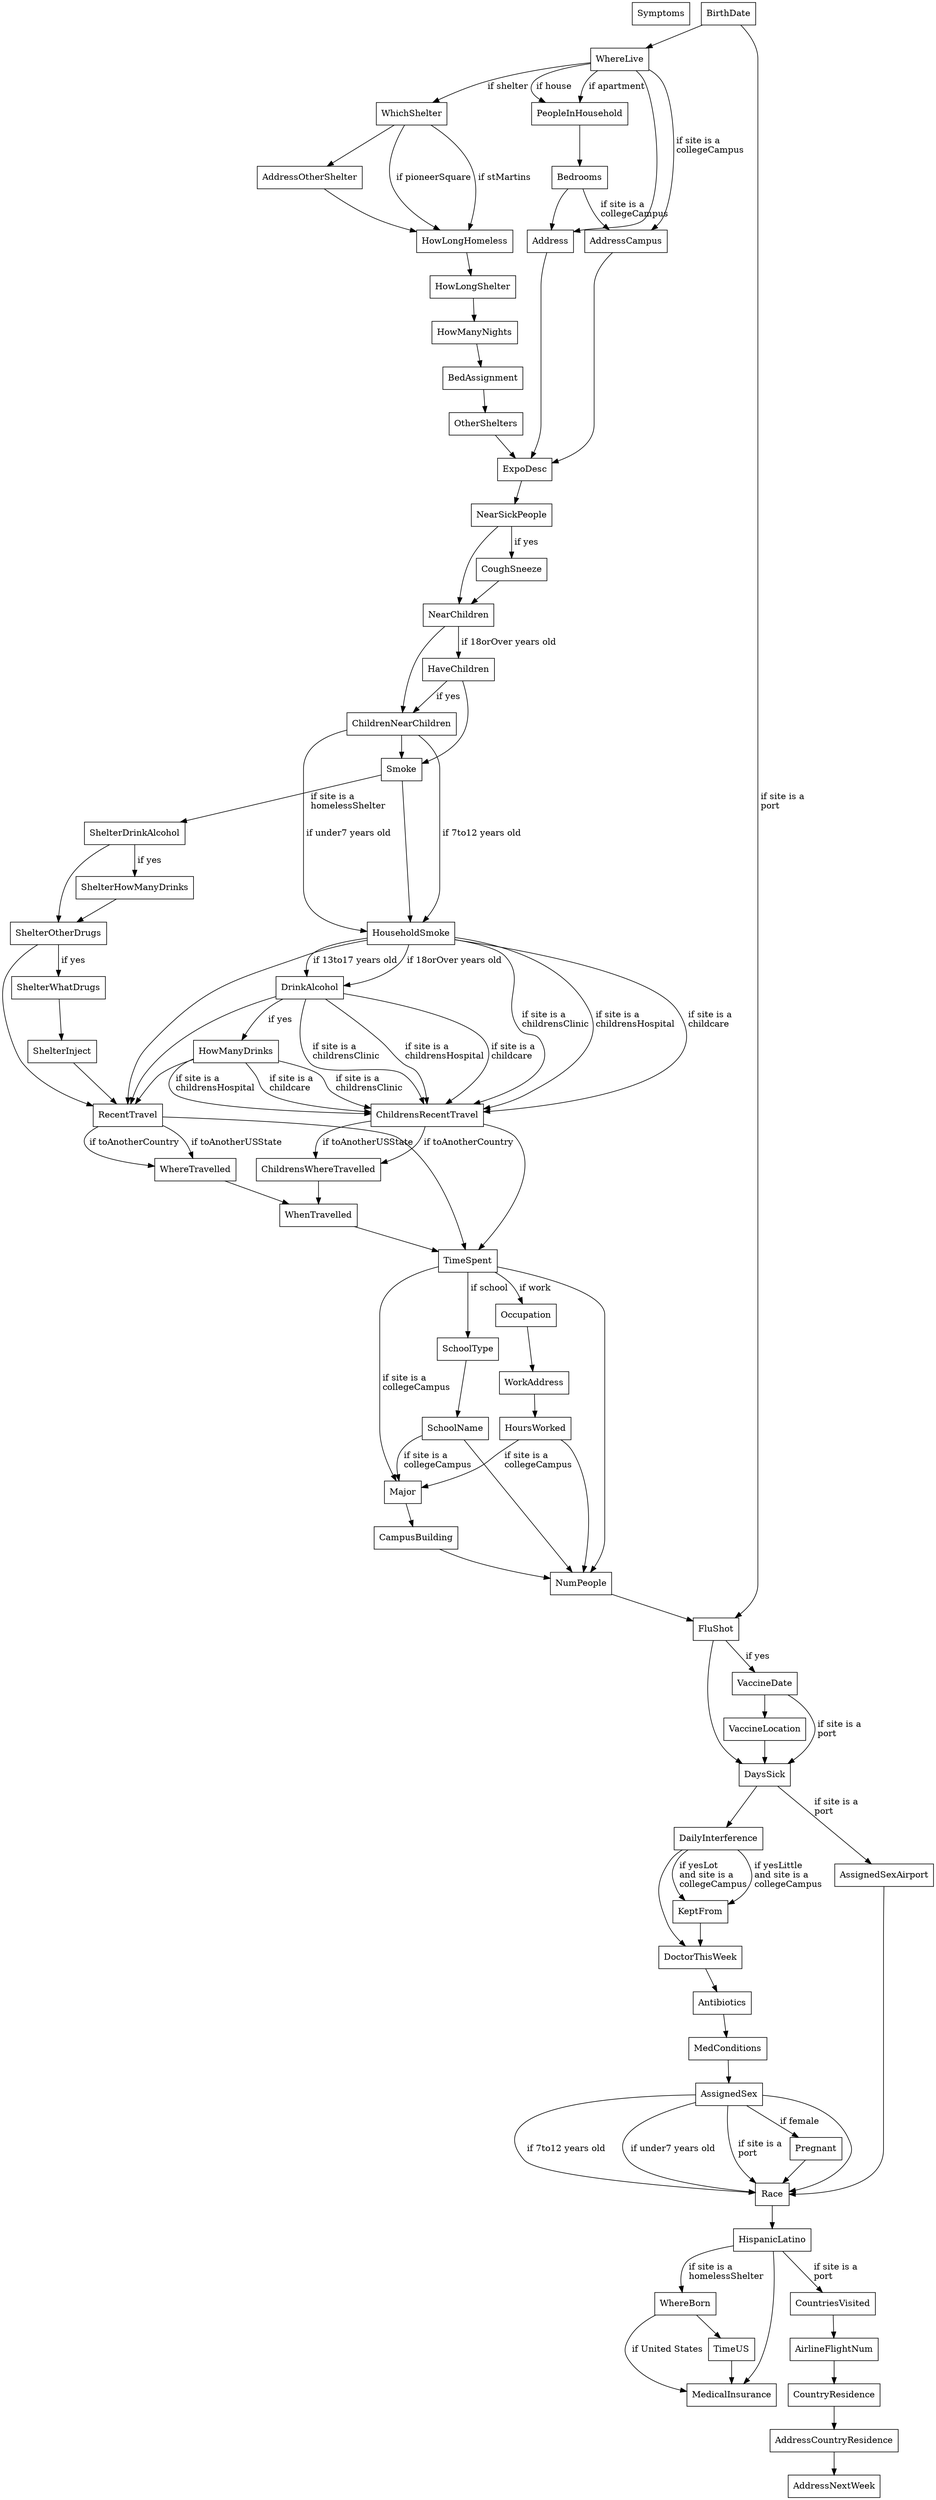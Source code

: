 digraph {
  node [shape=box];

  Symptoms;

  BirthDate;
  BirthDate -> WhereLive;
  BirthDate -> FluShot [label=" if site is a \l port\l"];

  WhereLive;
  WhereLive -> Address;
  WhereLive -> PeopleInHousehold [label=" if house\l"];
  WhereLive -> PeopleInHousehold [label=" if apartment\l"];
  WhereLive -> WhichShelter [label=" if shelter\l"];
  WhereLive -> AddressCampus [label=" if site is a \l collegeCampus\l"];

  PeopleInHousehold;
  PeopleInHousehold -> Bedrooms;

  Bedrooms;
  Bedrooms -> Address;
  Bedrooms -> AddressCampus [label=" if site is a \l collegeCampus\l"];

  WhichShelter;
  WhichShelter -> AddressOtherShelter;
  WhichShelter -> HowLongHomeless [label=" if pioneerSquare\l"];
  WhichShelter -> HowLongHomeless [label=" if stMartins\l"];

  AddressOtherShelter;
  AddressOtherShelter -> HowLongHomeless;

  HowLongHomeless;
  HowLongHomeless -> HowLongShelter;

  HowLongShelter;
  HowLongShelter -> HowManyNights;

  HowManyNights;
  HowManyNights -> BedAssignment;

  BedAssignment;
  BedAssignment -> OtherShelters;

  OtherShelters;
  OtherShelters -> ExpoDesc;

  Address;
  Address -> ExpoDesc;

  AddressCampus;
  AddressCampus -> ExpoDesc;

  ExpoDesc;
  ExpoDesc -> NearSickPeople;

  NearSickPeople;
  NearSickPeople -> NearChildren;
  NearSickPeople -> CoughSneeze [label=" if yes\l"];

  CoughSneeze;
  CoughSneeze -> NearChildren;

  NearChildren;
  NearChildren -> ChildrenNearChildren;
  NearChildren -> HaveChildren [label=" if 18orOver years old\l"];

  HaveChildren;
  HaveChildren -> Smoke;
  HaveChildren -> ChildrenNearChildren [label=" if yes\l"];

  ChildrenNearChildren;
  ChildrenNearChildren -> Smoke;
  ChildrenNearChildren -> HouseholdSmoke [label=" if 7to12 years old\l"];
  ChildrenNearChildren -> HouseholdSmoke [label=" if under7 years old\l"];

  Smoke;
  Smoke -> HouseholdSmoke;
  Smoke -> ShelterDrinkAlcohol [label=" if site is a \l homelessShelter\l"];

  HouseholdSmoke;
  HouseholdSmoke -> RecentTravel;
  HouseholdSmoke -> DrinkAlcohol [label=" if 13to17 years old\l"];
  HouseholdSmoke -> DrinkAlcohol [label=" if 18orOver years old\l"];
  HouseholdSmoke -> ChildrensRecentTravel [label=" if site is a \l childrensClinic\l"];
  HouseholdSmoke -> ChildrensRecentTravel [label=" if site is a \l childrensHospital\l"];
  HouseholdSmoke -> ChildrensRecentTravel [label=" if site is a \l childcare\l"];

  ShelterDrinkAlcohol;
  ShelterDrinkAlcohol -> ShelterOtherDrugs;
  ShelterDrinkAlcohol -> ShelterHowManyDrinks [label=" if yes\l"];

  ShelterHowManyDrinks;
  ShelterHowManyDrinks -> ShelterOtherDrugs;

  ShelterOtherDrugs;
  ShelterOtherDrugs -> RecentTravel;
  ShelterOtherDrugs -> ShelterWhatDrugs [label=" if yes\l"];

  ShelterWhatDrugs;
  ShelterWhatDrugs -> ShelterInject;

  ShelterInject;
  ShelterInject -> RecentTravel;

  DrinkAlcohol;
  DrinkAlcohol -> RecentTravel;
  DrinkAlcohol -> HowManyDrinks [label=" if yes\l"];
  DrinkAlcohol -> ChildrensRecentTravel [label=" if site is a \l childrensClinic\l"];
  DrinkAlcohol -> ChildrensRecentTravel [label=" if site is a \l childrensHospital\l"];
  DrinkAlcohol -> ChildrensRecentTravel [label=" if site is a \l childcare\l"];

  HowManyDrinks;
  HowManyDrinks -> RecentTravel;
  HowManyDrinks -> ChildrensRecentTravel [label=" if site is a \l childrensClinic\l"];
  HowManyDrinks -> ChildrensRecentTravel [label=" if site is a \l childrensHospital\l"];
  HowManyDrinks -> ChildrensRecentTravel [label=" if site is a \l childcare\l"];

  RecentTravel;
  RecentTravel -> TimeSpent;
  RecentTravel -> WhereTravelled [label=" if toAnotherUSState\l"];
  RecentTravel -> WhereTravelled [label=" if toAnotherCountry\l"];

  WhereTravelled;
  WhereTravelled -> WhenTravelled;

  WhenTravelled;
  WhenTravelled -> TimeSpent;

  ChildrensRecentTravel;
  ChildrensRecentTravel -> TimeSpent;
  ChildrensRecentTravel -> ChildrensWhereTravelled [label=" if toAnotherUSState\l"];
  ChildrensRecentTravel -> ChildrensWhereTravelled [label=" if toAnotherCountry\l"];

  ChildrensWhereTravelled;
  ChildrensWhereTravelled -> WhenTravelled;

  TimeSpent;
  TimeSpent -> NumPeople;
  TimeSpent -> Occupation [label=" if work\l"];
  TimeSpent -> SchoolType [label=" if school\l"];
  TimeSpent -> Major [label=" if site is a \l collegeCampus\l"];

  Occupation;
  Occupation -> WorkAddress;

  WorkAddress;
  WorkAddress -> HoursWorked;

  HoursWorked;
  HoursWorked -> NumPeople;
  HoursWorked -> Major [label=" if site is a \l collegeCampus\l"];

  SchoolType;
  SchoolType -> SchoolName;

  SchoolName;
  SchoolName -> NumPeople;
  SchoolName -> Major [label=" if site is a \l collegeCampus\l"];

  Major;
  Major -> CampusBuilding;

  CampusBuilding;
  CampusBuilding -> NumPeople;

  NumPeople;
  NumPeople -> FluShot;

  FluShot;
  FluShot -> DaysSick;
  FluShot -> VaccineDate [label=" if yes\l"];

  VaccineDate;
  VaccineDate -> VaccineLocation;
  VaccineDate -> DaysSick [label=" if site is a \l port\l"];

  VaccineLocation;
  VaccineLocation -> DaysSick;

  DaysSick;
  DaysSick -> DailyInterference;
  DaysSick -> AssignedSexAirport [label=" if site is a \l port\l"];

  DailyInterference;
  DailyInterference -> DoctorThisWeek;
  DailyInterference -> KeptFrom [label=" if yesLot \l and site is a \l collegeCampus\l"];
  DailyInterference -> KeptFrom [label=" if yesLittle \l and site is a \l collegeCampus\l"];

  KeptFrom;
  KeptFrom -> DoctorThisWeek;

  DoctorThisWeek;
  DoctorThisWeek -> Antibiotics;

  Antibiotics;
  Antibiotics -> MedConditions;

  MedConditions;
  MedConditions -> AssignedSex;

  AssignedSex;
  AssignedSex -> Race;
  AssignedSex -> Race [label=" if 7to12 years old\l"];
  AssignedSex -> Race [label=" if under7 years old\l"];
  AssignedSex -> Pregnant [label=" if female\l"];
  AssignedSex -> Race [label=" if site is a \l port\l"];

  AssignedSexAirport;
  AssignedSexAirport -> Race;

  Pregnant;
  Pregnant -> Race;

  Race;
  Race -> HispanicLatino;

  HispanicLatino;
  HispanicLatino -> MedicalInsurance;
  HispanicLatino -> WhereBorn [label=" if site is a \l homelessShelter\l"];
  HispanicLatino -> CountriesVisited [label=" if site is a \l port\l"];

  WhereBorn;
  WhereBorn -> TimeUS;
  WhereBorn -> MedicalInsurance [label=" if United States\l"];

  TimeUS;
  TimeUS -> MedicalInsurance;

  MedicalInsurance;

  CountriesVisited;
  CountriesVisited -> AirlineFlightNum;

  AirlineFlightNum;
  AirlineFlightNum -> CountryResidence;

  CountryResidence;
  CountryResidence -> AddressCountryResidence;

  AddressCountryResidence;
  AddressCountryResidence -> AddressNextWeek;

  AddressNextWeek;

}
